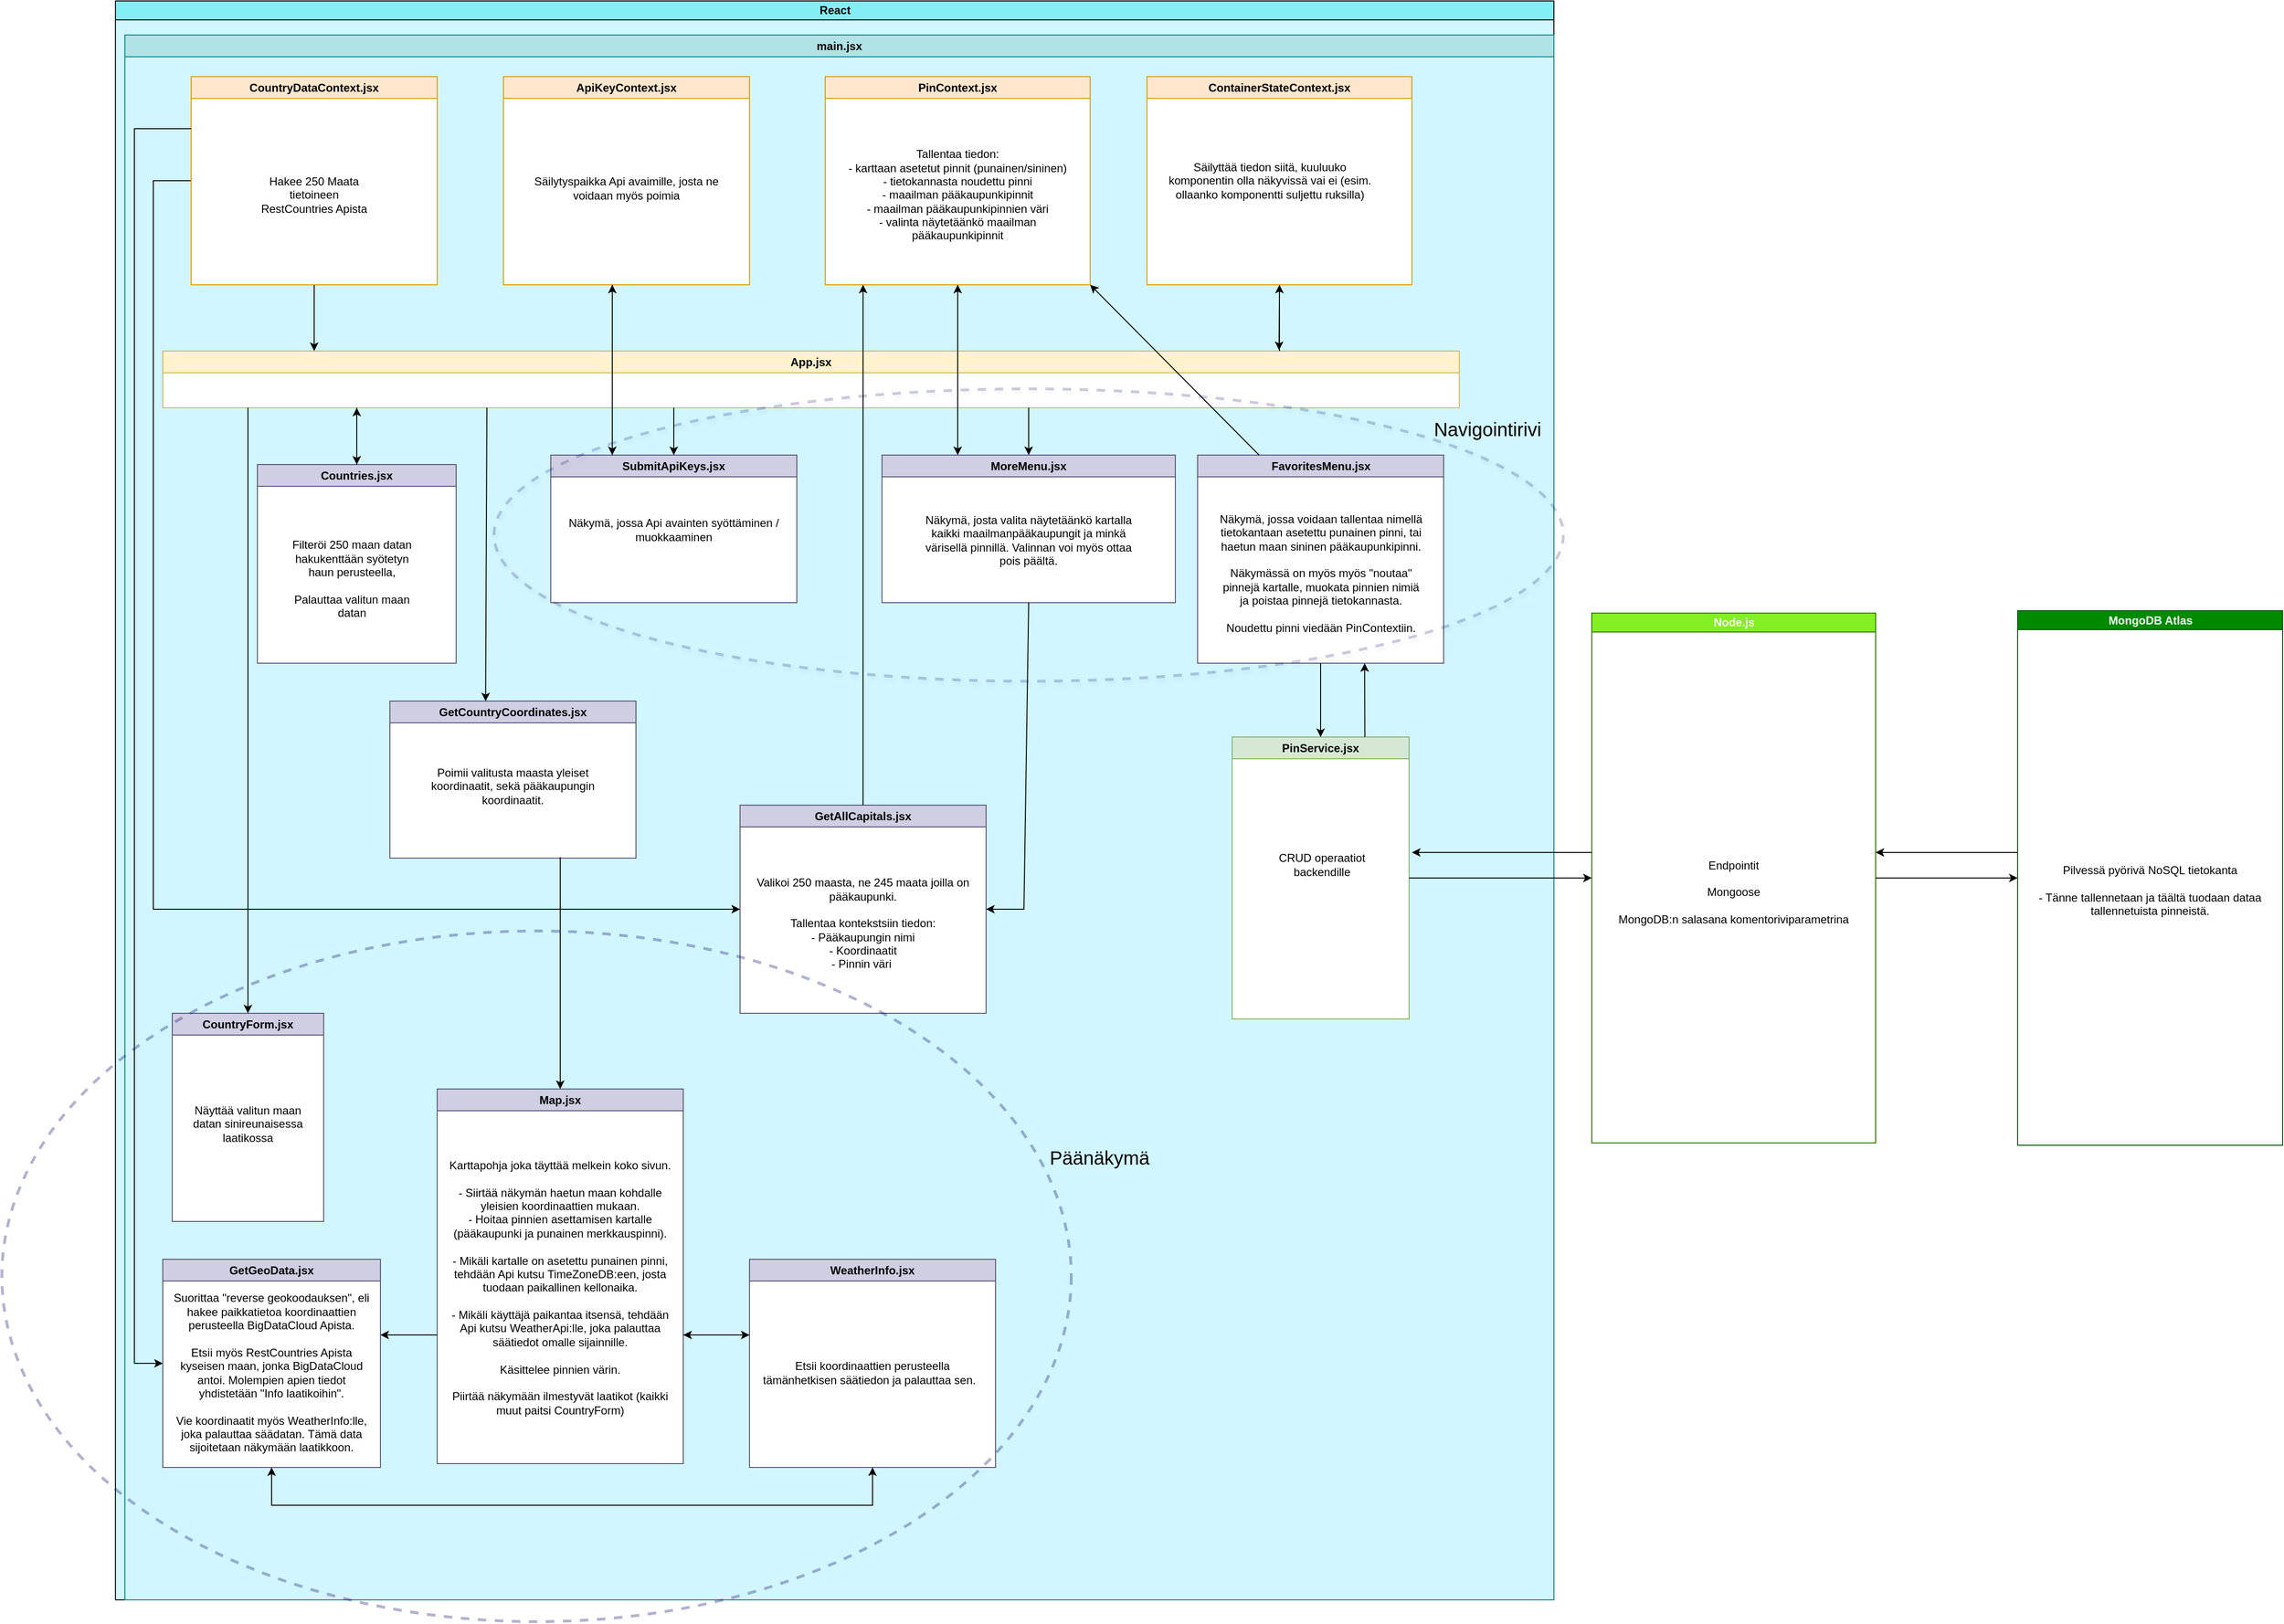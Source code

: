 <mxfile version="23.0.2" type="device">
  <diagram id="prtHgNgQTEPvFCAcTncT" name="Page-1">
    <mxGraphModel dx="2823" dy="2600" grid="1" gridSize="10" guides="1" tooltips="1" connect="1" arrows="1" fold="1" page="1" pageScale="1" pageWidth="827" pageHeight="1169" math="0" shadow="0">
      <root>
        <mxCell id="0" />
        <mxCell id="1" parent="0" />
        <mxCell id="dNxyNK7c78bLwvsdeMH5-11" value="React" style="swimlane;html=1;startSize=20;horizontal=1;containerType=tree;glass=0;fillColor=#84eef5;gradientColor=none;swimlaneFillColor=#d1f6ff;" parent="1" vertex="1">
          <mxGeometry x="-450" y="-620" width="1520" height="1690" as="geometry" />
        </mxCell>
        <mxCell id="tttEFYYSB7BPzRPS_2Zu-8" value="App.jsx" style="swimlane;whiteSpace=wrap;html=1;strokeColor=#d6b656;swimlaneFillColor=default;fillColor=#fff2cc;" vertex="1" parent="dNxyNK7c78bLwvsdeMH5-11">
          <mxGeometry x="50" y="370" width="1370" height="60" as="geometry" />
        </mxCell>
        <mxCell id="tttEFYYSB7BPzRPS_2Zu-21" value="main.jsx" style="swimlane;whiteSpace=wrap;html=1;fillColor=#b0e3e6;strokeColor=#0e8088;" vertex="1" parent="dNxyNK7c78bLwvsdeMH5-11">
          <mxGeometry x="10" y="36" width="1510" height="1654" as="geometry" />
        </mxCell>
        <mxCell id="tttEFYYSB7BPzRPS_2Zu-17" value="ContainerStateContext.jsx" style="swimlane;whiteSpace=wrap;html=1;swimlaneFillColor=default;fillColor=#ffe6cc;strokeColor=#d79b00;" vertex="1" parent="tttEFYYSB7BPzRPS_2Zu-21">
          <mxGeometry x="1080" y="44" width="280" height="220" as="geometry" />
        </mxCell>
        <mxCell id="tttEFYYSB7BPzRPS_2Zu-103" value="Säilyttää tiedon siitä, kuuluuko komponentin olla näkyvissä vai ei (esim. ollaanko komponentti suljettu ruksilla)" style="text;html=1;strokeColor=none;fillColor=none;align=center;verticalAlign=middle;whiteSpace=wrap;rounded=0;" vertex="1" parent="tttEFYYSB7BPzRPS_2Zu-17">
          <mxGeometry x="20" y="30" width="220" height="160" as="geometry" />
        </mxCell>
        <mxCell id="tttEFYYSB7BPzRPS_2Zu-71" style="edgeStyle=orthogonalEdgeStyle;rounded=0;orthogonalLoop=1;jettySize=auto;html=1;" edge="1" parent="tttEFYYSB7BPzRPS_2Zu-21" source="tttEFYYSB7BPzRPS_2Zu-16">
          <mxGeometry relative="1" as="geometry">
            <mxPoint x="880" y="444.0" as="targetPoint" />
          </mxGeometry>
        </mxCell>
        <mxCell id="tttEFYYSB7BPzRPS_2Zu-16" value="PinContext.jsx" style="swimlane;whiteSpace=wrap;html=1;swimlaneFillColor=default;fillColor=#ffe6cc;strokeColor=#d79b00;" vertex="1" parent="tttEFYYSB7BPzRPS_2Zu-21">
          <mxGeometry x="740" y="44" width="280" height="220" as="geometry" />
        </mxCell>
        <mxCell id="tttEFYYSB7BPzRPS_2Zu-52" value="Tallentaa tiedon:&lt;br&gt;- karttaan asetetut pinnit (punainen/sininen)&lt;br&gt;- tietokannasta noudettu pinni&lt;br&gt;- maailman pääkaupunkipinnit&lt;br&gt;- maailman pääkaupunkipinnien väri&lt;br&gt;- valinta näytetäänkö maailman pääkaupunkipinnit" style="text;html=1;strokeColor=none;fillColor=none;align=center;verticalAlign=middle;whiteSpace=wrap;rounded=0;" vertex="1" parent="tttEFYYSB7BPzRPS_2Zu-16">
          <mxGeometry x="10" y="42.5" width="260" height="165" as="geometry" />
        </mxCell>
        <mxCell id="tttEFYYSB7BPzRPS_2Zu-15" value="ApiKeyContext.jsx" style="swimlane;whiteSpace=wrap;html=1;swimlaneFillColor=default;fillColor=#ffe6cc;strokeColor=#d79b00;" vertex="1" parent="tttEFYYSB7BPzRPS_2Zu-21">
          <mxGeometry x="400" y="44" width="260" height="220" as="geometry" />
        </mxCell>
        <mxCell id="tttEFYYSB7BPzRPS_2Zu-49" value="Säilytyspaikka Api avaimille, josta ne voidaan myös poimia" style="text;html=1;strokeColor=none;fillColor=none;align=center;verticalAlign=middle;whiteSpace=wrap;rounded=0;" vertex="1" parent="tttEFYYSB7BPzRPS_2Zu-15">
          <mxGeometry x="20" y="80" width="220" height="75" as="geometry" />
        </mxCell>
        <mxCell id="tttEFYYSB7BPzRPS_2Zu-32" value="WeatherInfo.jsx" style="swimlane;whiteSpace=wrap;html=1;fillColor=#d0cee2;strokeColor=#56517e;swimlaneFillColor=default;" vertex="1" parent="tttEFYYSB7BPzRPS_2Zu-21">
          <mxGeometry x="660" y="1294" width="260" height="220" as="geometry" />
        </mxCell>
        <mxCell id="tttEFYYSB7BPzRPS_2Zu-170" value="Etsii koordinaattien perusteella tämänhetkisen säätiedon ja palauttaa sen.&amp;nbsp;&amp;nbsp;" style="text;html=1;strokeColor=none;fillColor=none;align=center;verticalAlign=middle;whiteSpace=wrap;rounded=0;" vertex="1" parent="tttEFYYSB7BPzRPS_2Zu-32">
          <mxGeometry x="10" y="30" width="240" height="180" as="geometry" />
        </mxCell>
        <mxCell id="tttEFYYSB7BPzRPS_2Zu-31" value="Map.jsx" style="swimlane;whiteSpace=wrap;html=1;fillColor=#d0cee2;strokeColor=#56517e;swimlaneFillColor=default;" vertex="1" parent="tttEFYYSB7BPzRPS_2Zu-21">
          <mxGeometry x="330" y="1114" width="260" height="396" as="geometry" />
        </mxCell>
        <mxCell id="tttEFYYSB7BPzRPS_2Zu-162" value="Karttapohja joka täyttää melkein koko sivun.&lt;br&gt;&lt;br&gt;- Siirtää näkymän haetun maan kohdalle yleisien koordinaattien mukaan.&lt;br&gt;- Hoitaa pinnien asettamisen kartalle (pääkaupunki ja punainen merkkauspinni).&lt;br&gt;&lt;br&gt;- Mikäli kartalle on asetettu punainen pinni, tehdään Api kutsu TimeZoneDB:een, josta tuodaan paikallinen kellonaika.&lt;br&gt;&lt;br&gt;- Mikäli käyttäjä paikantaa itsensä, tehdään Api kutsu WeatherApi:lle, joka palauttaa säätiedot omalle sijainnille.&lt;br&gt;&lt;br&gt;Käsittelee pinnien värin.&lt;br&gt;&lt;br&gt;Piirtää näkymään ilmestyvät laatikot (kaikki muut paitsi CountryForm)" style="text;html=1;strokeColor=none;fillColor=none;align=center;verticalAlign=middle;whiteSpace=wrap;rounded=0;" vertex="1" parent="tttEFYYSB7BPzRPS_2Zu-31">
          <mxGeometry x="10" y="30" width="240" height="360" as="geometry" />
        </mxCell>
        <mxCell id="tttEFYYSB7BPzRPS_2Zu-30" value="GetGeoData.jsx" style="swimlane;whiteSpace=wrap;html=1;fillColor=#d0cee2;strokeColor=#56517e;swimlaneFillColor=default;" vertex="1" parent="tttEFYYSB7BPzRPS_2Zu-21">
          <mxGeometry x="40" y="1294" width="230" height="220" as="geometry" />
        </mxCell>
        <mxCell id="tttEFYYSB7BPzRPS_2Zu-167" value="Suorittaa &quot;reverse geokoodauksen&quot;, eli hakee paikkatietoa koordinaattien perusteella BigDataCloud Apista.&lt;br&gt;&lt;br&gt;Etsii myös RestCountries Apista kyseisen maan, jonka BigDataCloud antoi. Molempien apien tiedot yhdistetään &quot;Info laatikoihin&quot;.&lt;br&gt;&lt;br&gt;Vie koordinaatit myös WeatherInfo:lle, joka palauttaa säädatan. Tämä data sijoitetaan näkymään laatikkoon." style="text;html=1;strokeColor=none;fillColor=none;align=center;verticalAlign=middle;whiteSpace=wrap;rounded=0;" vertex="1" parent="tttEFYYSB7BPzRPS_2Zu-30">
          <mxGeometry x="10" y="30" width="210" height="180" as="geometry" />
        </mxCell>
        <mxCell id="tttEFYYSB7BPzRPS_2Zu-28" value="GetCountryCoordinates.jsx" style="swimlane;whiteSpace=wrap;html=1;fillColor=#d0cee2;strokeColor=#56517e;swimlaneFillColor=default;" vertex="1" parent="tttEFYYSB7BPzRPS_2Zu-21">
          <mxGeometry x="280" y="704" width="260" height="166" as="geometry" />
        </mxCell>
        <mxCell id="tttEFYYSB7BPzRPS_2Zu-160" value="Poimii valitusta maasta yleiset koordinaatit, sekä pääkaupungin koordinaatit." style="text;html=1;strokeColor=none;fillColor=none;align=center;verticalAlign=middle;whiteSpace=wrap;rounded=0;" vertex="1" parent="tttEFYYSB7BPzRPS_2Zu-28">
          <mxGeometry x="30" y="15" width="200" height="150" as="geometry" />
        </mxCell>
        <mxCell id="tttEFYYSB7BPzRPS_2Zu-11" value="Countries.jsx" style="swimlane;whiteSpace=wrap;html=1;fillColor=#d0cee2;strokeColor=#56517e;swimlaneFillColor=default;" vertex="1" parent="tttEFYYSB7BPzRPS_2Zu-21">
          <mxGeometry x="140" y="454" width="210" height="210" as="geometry" />
        </mxCell>
        <mxCell id="tttEFYYSB7BPzRPS_2Zu-45" value="Filteröi 250 maan datan hakukenttään syötetyn haun perusteella,&lt;br&gt;&lt;br&gt;Palauttaa valitun maan datan" style="text;html=1;strokeColor=none;fillColor=none;align=center;verticalAlign=middle;whiteSpace=wrap;rounded=0;" vertex="1" parent="tttEFYYSB7BPzRPS_2Zu-11">
          <mxGeometry x="30" y="68" width="140" height="106" as="geometry" />
        </mxCell>
        <mxCell id="tttEFYYSB7BPzRPS_2Zu-72" style="edgeStyle=orthogonalEdgeStyle;rounded=0;orthogonalLoop=1;jettySize=auto;html=1;entryX=0.5;entryY=1;entryDx=0;entryDy=0;" edge="1" parent="tttEFYYSB7BPzRPS_2Zu-21" source="tttEFYYSB7BPzRPS_2Zu-13" target="tttEFYYSB7BPzRPS_2Zu-16">
          <mxGeometry relative="1" as="geometry">
            <Array as="points">
              <mxPoint x="880" y="404" />
              <mxPoint x="880" y="404" />
            </Array>
          </mxGeometry>
        </mxCell>
        <mxCell id="tttEFYYSB7BPzRPS_2Zu-13" value="MoreMenu.jsx" style="swimlane;whiteSpace=wrap;html=1;fillColor=#d0cee2;strokeColor=#56517e;swimlaneFillColor=default;" vertex="1" parent="tttEFYYSB7BPzRPS_2Zu-21">
          <mxGeometry x="800" y="444" width="310" height="156" as="geometry" />
        </mxCell>
        <mxCell id="tttEFYYSB7BPzRPS_2Zu-59" value="Näkymä, josta valita näytetäänkö kartalla kaikki maailmanpääkaupungit ja minkä värisellä pinnillä. Valinnan voi myös ottaa pois päältä." style="text;html=1;strokeColor=none;fillColor=none;align=center;verticalAlign=middle;whiteSpace=wrap;rounded=0;" vertex="1" parent="tttEFYYSB7BPzRPS_2Zu-13">
          <mxGeometry x="40" y="51" width="230" height="78" as="geometry" />
        </mxCell>
        <mxCell id="tttEFYYSB7BPzRPS_2Zu-27" value="GetAllCapitals.jsx" style="swimlane;whiteSpace=wrap;html=1;fillColor=#d0cee2;strokeColor=#56517e;swimlaneFillColor=default;" vertex="1" parent="tttEFYYSB7BPzRPS_2Zu-21">
          <mxGeometry x="650" y="814" width="260" height="220" as="geometry" />
        </mxCell>
        <mxCell id="tttEFYYSB7BPzRPS_2Zu-77" value="Valikoi 250 maasta, ne 245 maata joilla on pääkaupunki.&lt;br&gt;&lt;br&gt;Tallentaa kontekstsiin tiedon:&lt;br&gt;- Pääkaupungin nimi&lt;br&gt;- Koordinaatit&lt;br&gt;- Pinnin väri&amp;nbsp;" style="text;html=1;strokeColor=none;fillColor=none;align=center;verticalAlign=middle;whiteSpace=wrap;rounded=0;" vertex="1" parent="tttEFYYSB7BPzRPS_2Zu-27">
          <mxGeometry x="10" y="40" width="240" height="170" as="geometry" />
        </mxCell>
        <mxCell id="tttEFYYSB7BPzRPS_2Zu-29" value="FavoritesMenu.jsx" style="swimlane;whiteSpace=wrap;html=1;fillColor=#d0cee2;strokeColor=#56517e;swimlaneFillColor=default;" vertex="1" parent="tttEFYYSB7BPzRPS_2Zu-21">
          <mxGeometry x="1133.5" y="444" width="260" height="220" as="geometry" />
        </mxCell>
        <mxCell id="tttEFYYSB7BPzRPS_2Zu-106" value="Näkymä, jossa voidaan tallentaa nimellä tietokantaan asetettu punainen pinni, tai haetun maan sininen pääkaupunkipinni.&lt;br&gt;&lt;br&gt;Näkymässä on myös myös &quot;noutaa&quot; pinnejä kartalle, muokata pinnien nimiä ja poistaa pinnejä tietokannasta.&lt;br&gt;&lt;br&gt;Noudettu pinni viedään PinContextiin." style="text;html=1;strokeColor=none;fillColor=none;align=center;verticalAlign=middle;whiteSpace=wrap;rounded=0;" vertex="1" parent="tttEFYYSB7BPzRPS_2Zu-29">
          <mxGeometry x="20" y="40" width="220" height="170" as="geometry" />
        </mxCell>
        <mxCell id="tttEFYYSB7BPzRPS_2Zu-19" value="PinService.jsx" style="swimlane;whiteSpace=wrap;html=1;swimlaneFillColor=default;fillColor=#d5e8d4;strokeColor=#82b366;" vertex="1" parent="tttEFYYSB7BPzRPS_2Zu-21">
          <mxGeometry x="1170" y="742" width="187" height="298" as="geometry" />
        </mxCell>
        <mxCell id="tttEFYYSB7BPzRPS_2Zu-109" value="CRUD operaatiot backendille" style="text;html=1;strokeColor=none;fillColor=none;align=center;verticalAlign=middle;whiteSpace=wrap;rounded=0;" vertex="1" parent="tttEFYYSB7BPzRPS_2Zu-19">
          <mxGeometry x="20" y="60" width="150" height="150" as="geometry" />
        </mxCell>
        <mxCell id="tttEFYYSB7BPzRPS_2Zu-12" value="SubmitApiKeys.jsx" style="swimlane;whiteSpace=wrap;html=1;fillColor=#d0cee2;strokeColor=#56517e;swimlaneFillColor=default;" vertex="1" parent="tttEFYYSB7BPzRPS_2Zu-21">
          <mxGeometry x="450" y="444" width="260" height="156" as="geometry" />
        </mxCell>
        <mxCell id="tttEFYYSB7BPzRPS_2Zu-51" value="Näkymä, jossa Api avainten syöttäminen / muokkaaminen" style="text;html=1;strokeColor=none;fillColor=none;align=center;verticalAlign=middle;whiteSpace=wrap;rounded=0;" vertex="1" parent="tttEFYYSB7BPzRPS_2Zu-12">
          <mxGeometry x="15" y="40" width="230" height="78" as="geometry" />
        </mxCell>
        <mxCell id="tttEFYYSB7BPzRPS_2Zu-33" value="CountryForm.jsx" style="swimlane;whiteSpace=wrap;html=1;fillColor=#d0cee2;strokeColor=#56517e;swimlaneFillColor=default;" vertex="1" parent="tttEFYYSB7BPzRPS_2Zu-21">
          <mxGeometry x="50" y="1034" width="160" height="220" as="geometry" />
        </mxCell>
        <mxCell id="tttEFYYSB7BPzRPS_2Zu-42" value="Näyttää valitun maan datan sinireunaisessa laatikossa" style="text;html=1;strokeColor=none;fillColor=none;align=center;verticalAlign=middle;whiteSpace=wrap;rounded=0;" vertex="1" parent="tttEFYYSB7BPzRPS_2Zu-33">
          <mxGeometry x="10" y="32" width="140" height="170" as="geometry" />
        </mxCell>
        <mxCell id="tttEFYYSB7BPzRPS_2Zu-102" value="" style="endArrow=classic;html=1;rounded=0;exitX=0.5;exitY=1;exitDx=0;exitDy=0;entryX=1;entryY=0.5;entryDx=0;entryDy=0;" edge="1" parent="tttEFYYSB7BPzRPS_2Zu-21" source="tttEFYYSB7BPzRPS_2Zu-13" target="tttEFYYSB7BPzRPS_2Zu-27">
          <mxGeometry width="50" height="50" relative="1" as="geometry">
            <mxPoint x="810" y="664" as="sourcePoint" />
            <mxPoint x="860" y="614" as="targetPoint" />
            <Array as="points">
              <mxPoint x="950" y="924" />
            </Array>
          </mxGeometry>
        </mxCell>
        <mxCell id="tttEFYYSB7BPzRPS_2Zu-107" value="" style="endArrow=classic;html=1;rounded=0;exitX=0.5;exitY=1;exitDx=0;exitDy=0;entryX=0.5;entryY=0;entryDx=0;entryDy=0;" edge="1" parent="tttEFYYSB7BPzRPS_2Zu-21" source="tttEFYYSB7BPzRPS_2Zu-29" target="tttEFYYSB7BPzRPS_2Zu-19">
          <mxGeometry width="50" height="50" relative="1" as="geometry">
            <mxPoint x="1250" y="864" as="sourcePoint" />
            <mxPoint x="1300" y="814" as="targetPoint" />
          </mxGeometry>
        </mxCell>
        <mxCell id="tttEFYYSB7BPzRPS_2Zu-114" value="" style="endArrow=classic;html=1;rounded=0;exitX=0.75;exitY=0;exitDx=0;exitDy=0;" edge="1" parent="tttEFYYSB7BPzRPS_2Zu-21" source="tttEFYYSB7BPzRPS_2Zu-19">
          <mxGeometry width="50" height="50" relative="1" as="geometry">
            <mxPoint x="1290" y="754" as="sourcePoint" />
            <mxPoint x="1310" y="664" as="targetPoint" />
          </mxGeometry>
        </mxCell>
        <mxCell id="tttEFYYSB7BPzRPS_2Zu-115" value="" style="endArrow=classic;html=1;rounded=0;exitX=0.25;exitY=0;exitDx=0;exitDy=0;entryX=1;entryY=1;entryDx=0;entryDy=0;" edge="1" parent="tttEFYYSB7BPzRPS_2Zu-21" source="tttEFYYSB7BPzRPS_2Zu-29" target="tttEFYYSB7BPzRPS_2Zu-16">
          <mxGeometry width="50" height="50" relative="1" as="geometry">
            <mxPoint x="1040" y="514" as="sourcePoint" />
            <mxPoint x="1090" y="464" as="targetPoint" />
          </mxGeometry>
        </mxCell>
        <mxCell id="tttEFYYSB7BPzRPS_2Zu-116" value="" style="endArrow=classic;html=1;rounded=0;exitX=0.5;exitY=0;exitDx=0;exitDy=0;" edge="1" parent="tttEFYYSB7BPzRPS_2Zu-21" source="tttEFYYSB7BPzRPS_2Zu-11">
          <mxGeometry width="50" height="50" relative="1" as="geometry">
            <mxPoint x="250" y="414" as="sourcePoint" />
            <mxPoint x="245" y="394" as="targetPoint" />
          </mxGeometry>
        </mxCell>
        <mxCell id="tttEFYYSB7BPzRPS_2Zu-158" value="" style="endArrow=classic;html=1;rounded=0;entryX=0.5;entryY=0;entryDx=0;entryDy=0;" edge="1" parent="tttEFYYSB7BPzRPS_2Zu-21" target="tttEFYYSB7BPzRPS_2Zu-11">
          <mxGeometry width="50" height="50" relative="1" as="geometry">
            <mxPoint x="245" y="394" as="sourcePoint" />
            <mxPoint x="380" y="384" as="targetPoint" />
          </mxGeometry>
        </mxCell>
        <mxCell id="tttEFYYSB7BPzRPS_2Zu-161" value="" style="endArrow=classic;html=1;rounded=0;exitX=0.75;exitY=1;exitDx=0;exitDy=0;entryX=0.5;entryY=0;entryDx=0;entryDy=0;" edge="1" parent="tttEFYYSB7BPzRPS_2Zu-21" source="tttEFYYSB7BPzRPS_2Zu-160" target="tttEFYYSB7BPzRPS_2Zu-31">
          <mxGeometry width="50" height="50" relative="1" as="geometry">
            <mxPoint x="440" y="1134" as="sourcePoint" />
            <mxPoint x="490" y="1084" as="targetPoint" />
          </mxGeometry>
        </mxCell>
        <mxCell id="tttEFYYSB7BPzRPS_2Zu-164" value="" style="endArrow=classic;html=1;rounded=0;" edge="1" parent="tttEFYYSB7BPzRPS_2Zu-21">
          <mxGeometry width="50" height="50" relative="1" as="geometry">
            <mxPoint x="590" y="1374" as="sourcePoint" />
            <mxPoint x="660" y="1374" as="targetPoint" />
          </mxGeometry>
        </mxCell>
        <mxCell id="tttEFYYSB7BPzRPS_2Zu-166" value="" style="endArrow=classic;html=1;rounded=0;" edge="1" parent="tttEFYYSB7BPzRPS_2Zu-21">
          <mxGeometry width="50" height="50" relative="1" as="geometry">
            <mxPoint x="330" y="1374" as="sourcePoint" />
            <mxPoint x="270" y="1374" as="targetPoint" />
          </mxGeometry>
        </mxCell>
        <mxCell id="tttEFYYSB7BPzRPS_2Zu-171" value="" style="endArrow=classic;startArrow=classic;html=1;rounded=0;exitX=0.5;exitY=1;exitDx=0;exitDy=0;entryX=0.5;entryY=1;entryDx=0;entryDy=0;" edge="1" parent="tttEFYYSB7BPzRPS_2Zu-21" source="tttEFYYSB7BPzRPS_2Zu-30" target="tttEFYYSB7BPzRPS_2Zu-32">
          <mxGeometry width="50" height="50" relative="1" as="geometry">
            <mxPoint x="460" y="1594" as="sourcePoint" />
            <mxPoint x="510" y="1544" as="targetPoint" />
            <Array as="points">
              <mxPoint x="155" y="1554" />
              <mxPoint x="790" y="1554" />
            </Array>
          </mxGeometry>
        </mxCell>
        <mxCell id="tttEFYYSB7BPzRPS_2Zu-172" value="" style="ellipse;whiteSpace=wrap;html=1;fillColor=none;strokeColor=#000066;shadow=0;strokeWidth=3;opacity=30;dashed=1;" vertex="1" parent="tttEFYYSB7BPzRPS_2Zu-21">
          <mxGeometry x="-130" y="947" width="1130" height="730" as="geometry" />
        </mxCell>
        <mxCell id="tttEFYYSB7BPzRPS_2Zu-174" value="" style="ellipse;whiteSpace=wrap;html=1;fillColor=none;strokeColor=#000066;shadow=1;strokeWidth=3;opacity=20;dashed=1;" vertex="1" parent="tttEFYYSB7BPzRPS_2Zu-21">
          <mxGeometry x="390" y="374" width="1130" height="309" as="geometry" />
        </mxCell>
        <mxCell id="tttEFYYSB7BPzRPS_2Zu-175" value="&lt;font style=&quot;font-size: 20px;&quot;&gt;Päänäkymä&lt;/font&gt;" style="text;html=1;strokeColor=none;fillColor=none;align=center;verticalAlign=middle;whiteSpace=wrap;rounded=0;" vertex="1" parent="tttEFYYSB7BPzRPS_2Zu-21">
          <mxGeometry x="960" y="1144" width="140" height="84" as="geometry" />
        </mxCell>
        <mxCell id="tttEFYYSB7BPzRPS_2Zu-176" value="&lt;font style=&quot;font-size: 20px;&quot;&gt;Navigointirivi&lt;/font&gt;" style="text;html=1;strokeColor=none;fillColor=none;align=center;verticalAlign=middle;whiteSpace=wrap;rounded=0;" vertex="1" parent="tttEFYYSB7BPzRPS_2Zu-21">
          <mxGeometry x="1370" y="374" width="140" height="84" as="geometry" />
        </mxCell>
        <mxCell id="tttEFYYSB7BPzRPS_2Zu-82" style="edgeStyle=orthogonalEdgeStyle;rounded=0;orthogonalLoop=1;jettySize=auto;html=1;entryX=0.5;entryY=0;entryDx=0;entryDy=0;" edge="1" parent="dNxyNK7c78bLwvsdeMH5-11" target="tttEFYYSB7BPzRPS_2Zu-33">
          <mxGeometry relative="1" as="geometry">
            <mxPoint x="140" y="430" as="sourcePoint" />
            <Array as="points">
              <mxPoint x="140" y="440" />
              <mxPoint x="140" y="440" />
            </Array>
          </mxGeometry>
        </mxCell>
        <mxCell id="tttEFYYSB7BPzRPS_2Zu-105" value="" style="endArrow=classic;html=1;rounded=0;entryX=0.861;entryY=-0.017;entryDx=0;entryDy=0;entryPerimeter=0;" edge="1" parent="dNxyNK7c78bLwvsdeMH5-11" target="tttEFYYSB7BPzRPS_2Zu-8">
          <mxGeometry width="50" height="50" relative="1" as="geometry">
            <mxPoint x="1230" y="310" as="sourcePoint" />
            <mxPoint x="1310" y="320" as="targetPoint" />
          </mxGeometry>
        </mxCell>
        <mxCell id="tttEFYYSB7BPzRPS_2Zu-159" value="" style="endArrow=classic;html=1;rounded=0;exitX=0.25;exitY=1;exitDx=0;exitDy=0;entryX=0.389;entryY=0.001;entryDx=0;entryDy=0;entryPerimeter=0;" edge="1" parent="dNxyNK7c78bLwvsdeMH5-11" source="tttEFYYSB7BPzRPS_2Zu-8" target="tttEFYYSB7BPzRPS_2Zu-28">
          <mxGeometry width="50" height="50" relative="1" as="geometry">
            <mxPoint x="550" y="750" as="sourcePoint" />
            <mxPoint x="600" y="700" as="targetPoint" />
          </mxGeometry>
        </mxCell>
        <mxCell id="tttEFYYSB7BPzRPS_2Zu-5" value="Node.js" style="swimlane;html=1;startSize=20;horizontal=1;containerType=tree;glass=0;fillColor=#82F023;strokeColor=#2D7600;fontColor=#ffffff;swimlaneFillColor=default;" vertex="1" parent="1">
          <mxGeometry x="1110" y="27" width="300" height="560" as="geometry" />
        </mxCell>
        <mxCell id="tttEFYYSB7BPzRPS_2Zu-177" value="Endpointit&lt;br&gt;&lt;br&gt;Mongoose&lt;br&gt;&lt;br&gt;MongoDB:n salasana komentoriviparametrina" style="text;html=1;strokeColor=none;fillColor=none;align=center;verticalAlign=middle;whiteSpace=wrap;rounded=0;" vertex="1" parent="tttEFYYSB7BPzRPS_2Zu-5">
          <mxGeometry x="20" y="50" width="260" height="490" as="geometry" />
        </mxCell>
        <mxCell id="tttEFYYSB7BPzRPS_2Zu-6" value="MongoDB Atlas" style="swimlane;html=1;startSize=20;horizontal=1;containerType=tree;glass=0;fillColor=#008a00;fontColor=#ffffff;strokeColor=#005700;swimlaneFillColor=default;" vertex="1" parent="1">
          <mxGeometry x="1560" y="24.5" width="280" height="565" as="geometry" />
        </mxCell>
        <mxCell id="tttEFYYSB7BPzRPS_2Zu-178" value="Pilvessä pyörivä NoSQL tietokanta&lt;br&gt;&lt;br&gt;- Tänne tallennetaan ja täältä tuodaan dataa tallennetuista pinneistä." style="text;html=1;strokeColor=none;fillColor=none;align=center;verticalAlign=middle;whiteSpace=wrap;rounded=0;" vertex="1" parent="tttEFYYSB7BPzRPS_2Zu-6">
          <mxGeometry x="10" y="40" width="260" height="510" as="geometry" />
        </mxCell>
        <mxCell id="tttEFYYSB7BPzRPS_2Zu-76" style="edgeStyle=orthogonalEdgeStyle;rounded=0;orthogonalLoop=1;jettySize=auto;html=1;entryX=0;entryY=0.5;entryDx=0;entryDy=0;" edge="1" parent="1" source="tttEFYYSB7BPzRPS_2Zu-14" target="tttEFYYSB7BPzRPS_2Zu-27">
          <mxGeometry relative="1" as="geometry">
            <Array as="points">
              <mxPoint x="-410" y="-430" />
              <mxPoint x="-410" y="340" />
            </Array>
          </mxGeometry>
        </mxCell>
        <mxCell id="tttEFYYSB7BPzRPS_2Zu-80" style="edgeStyle=orthogonalEdgeStyle;rounded=0;orthogonalLoop=1;jettySize=auto;html=1;" edge="1" parent="1" source="tttEFYYSB7BPzRPS_2Zu-14">
          <mxGeometry relative="1" as="geometry">
            <mxPoint x="-240" y="-250" as="targetPoint" />
            <Array as="points">
              <mxPoint x="-240" y="-280" />
              <mxPoint x="-240" y="-280" />
            </Array>
          </mxGeometry>
        </mxCell>
        <mxCell id="tttEFYYSB7BPzRPS_2Zu-14" value="CountryDataContext.jsx" style="swimlane;whiteSpace=wrap;html=1;swimlaneFillColor=default;fillColor=#ffe6cc;strokeColor=#d79b00;" vertex="1" parent="1">
          <mxGeometry x="-370" y="-540" width="260" height="220" as="geometry" />
        </mxCell>
        <mxCell id="tttEFYYSB7BPzRPS_2Zu-47" value="Hakee 250 Maata tietoineen&lt;br&gt;RestCountries Apista" style="text;html=1;strokeColor=none;fillColor=none;align=center;verticalAlign=middle;whiteSpace=wrap;rounded=0;" vertex="1" parent="tttEFYYSB7BPzRPS_2Zu-14">
          <mxGeometry x="55" y="80" width="150" height="90" as="geometry" />
        </mxCell>
        <mxCell id="tttEFYYSB7BPzRPS_2Zu-95" value="" style="endArrow=classic;html=1;rounded=0;entryX=0.25;entryY=0;entryDx=0;entryDy=0;" edge="1" parent="1" target="tttEFYYSB7BPzRPS_2Zu-12">
          <mxGeometry width="50" height="50" relative="1" as="geometry">
            <mxPoint x="75" y="-320" as="sourcePoint" />
            <mxPoint x="190" y="-240" as="targetPoint" />
          </mxGeometry>
        </mxCell>
        <mxCell id="tttEFYYSB7BPzRPS_2Zu-97" value="" style="endArrow=classic;html=1;rounded=0;entryX=0.5;entryY=0;entryDx=0;entryDy=0;" edge="1" parent="1" target="tttEFYYSB7BPzRPS_2Zu-12">
          <mxGeometry width="50" height="50" relative="1" as="geometry">
            <mxPoint x="140" y="-190" as="sourcePoint" />
            <mxPoint x="160" y="-180" as="targetPoint" />
          </mxGeometry>
        </mxCell>
        <mxCell id="tttEFYYSB7BPzRPS_2Zu-98" value="" style="endArrow=classic;html=1;rounded=0;exitX=0.25;exitY=0;exitDx=0;exitDy=0;" edge="1" parent="1" source="tttEFYYSB7BPzRPS_2Zu-12">
          <mxGeometry width="50" height="50" relative="1" as="geometry">
            <mxPoint x="80" y="-230" as="sourcePoint" />
            <mxPoint x="75" y="-320" as="targetPoint" />
          </mxGeometry>
        </mxCell>
        <mxCell id="tttEFYYSB7BPzRPS_2Zu-99" value="" style="endArrow=classic;html=1;rounded=0;exitX=0.5;exitY=0;exitDx=0;exitDy=0;" edge="1" parent="1" source="tttEFYYSB7BPzRPS_2Zu-27">
          <mxGeometry width="50" height="50" relative="1" as="geometry">
            <mxPoint x="270" y="-120" as="sourcePoint" />
            <mxPoint x="340" y="-320" as="targetPoint" />
          </mxGeometry>
        </mxCell>
        <mxCell id="tttEFYYSB7BPzRPS_2Zu-100" value="" style="endArrow=classic;html=1;rounded=0;entryX=0.5;entryY=0;entryDx=0;entryDy=0;" edge="1" parent="1" target="tttEFYYSB7BPzRPS_2Zu-13">
          <mxGeometry width="50" height="50" relative="1" as="geometry">
            <mxPoint x="515" y="-190" as="sourcePoint" />
            <mxPoint x="390" y="-140" as="targetPoint" />
          </mxGeometry>
        </mxCell>
        <mxCell id="tttEFYYSB7BPzRPS_2Zu-104" value="" style="endArrow=classic;html=1;rounded=0;" edge="1" parent="1">
          <mxGeometry width="50" height="50" relative="1" as="geometry">
            <mxPoint x="780" y="-250" as="sourcePoint" />
            <mxPoint x="780" y="-320" as="targetPoint" />
            <Array as="points">
              <mxPoint x="780" y="-250" />
            </Array>
          </mxGeometry>
        </mxCell>
        <mxCell id="tttEFYYSB7BPzRPS_2Zu-110" value="" style="endArrow=classic;html=1;rounded=0;exitX=1;exitY=0.5;exitDx=0;exitDy=0;entryX=0;entryY=0.5;entryDx=0;entryDy=0;" edge="1" parent="1" source="tttEFYYSB7BPzRPS_2Zu-19" target="tttEFYYSB7BPzRPS_2Zu-5">
          <mxGeometry width="50" height="50" relative="1" as="geometry">
            <mxPoint x="1020" y="300" as="sourcePoint" />
            <mxPoint x="1070" y="250" as="targetPoint" />
          </mxGeometry>
        </mxCell>
        <mxCell id="tttEFYYSB7BPzRPS_2Zu-111" value="" style="endArrow=classic;html=1;rounded=0;exitX=1;exitY=0.5;exitDx=0;exitDy=0;entryX=0;entryY=0.5;entryDx=0;entryDy=0;" edge="1" parent="1" source="tttEFYYSB7BPzRPS_2Zu-5" target="tttEFYYSB7BPzRPS_2Zu-6">
          <mxGeometry width="50" height="50" relative="1" as="geometry">
            <mxPoint x="1460" y="350" as="sourcePoint" />
            <mxPoint x="1510" y="300" as="targetPoint" />
          </mxGeometry>
        </mxCell>
        <mxCell id="tttEFYYSB7BPzRPS_2Zu-112" value="" style="endArrow=classic;html=1;rounded=0;" edge="1" parent="1">
          <mxGeometry width="50" height="50" relative="1" as="geometry">
            <mxPoint x="1560" y="280" as="sourcePoint" />
            <mxPoint x="1410" y="280" as="targetPoint" />
          </mxGeometry>
        </mxCell>
        <mxCell id="tttEFYYSB7BPzRPS_2Zu-113" value="" style="endArrow=classic;html=1;rounded=0;" edge="1" parent="1">
          <mxGeometry width="50" height="50" relative="1" as="geometry">
            <mxPoint x="1110" y="280" as="sourcePoint" />
            <mxPoint x="920" y="280" as="targetPoint" />
          </mxGeometry>
        </mxCell>
        <mxCell id="tttEFYYSB7BPzRPS_2Zu-163" value="" style="endArrow=classic;html=1;rounded=0;" edge="1" parent="1">
          <mxGeometry width="50" height="50" relative="1" as="geometry">
            <mxPoint x="220" y="790" as="sourcePoint" />
            <mxPoint x="150" y="790" as="targetPoint" />
          </mxGeometry>
        </mxCell>
        <mxCell id="tttEFYYSB7BPzRPS_2Zu-168" value="" style="endArrow=classic;html=1;rounded=0;exitX=0;exitY=0.25;exitDx=0;exitDy=0;entryX=0;entryY=0.5;entryDx=0;entryDy=0;" edge="1" parent="1" source="tttEFYYSB7BPzRPS_2Zu-14" target="tttEFYYSB7BPzRPS_2Zu-30">
          <mxGeometry width="50" height="50" relative="1" as="geometry">
            <mxPoint x="-380" y="100" as="sourcePoint" />
            <mxPoint x="-410" y="420" as="targetPoint" />
            <Array as="points">
              <mxPoint x="-430" y="-485" />
              <mxPoint x="-430" y="820" />
            </Array>
          </mxGeometry>
        </mxCell>
      </root>
    </mxGraphModel>
  </diagram>
</mxfile>
